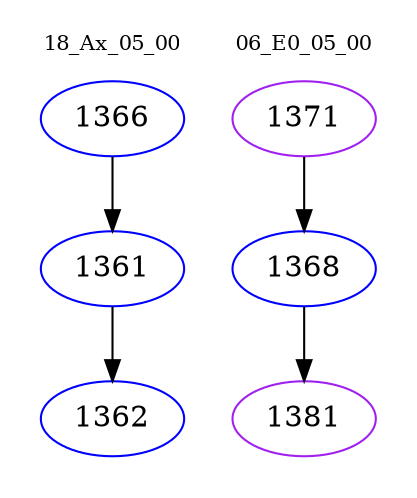 digraph{
subgraph cluster_0 {
color = white
label = "18_Ax_05_00";
fontsize=10;
T0_1366 [label="1366", color="blue"]
T0_1366 -> T0_1361 [color="black"]
T0_1361 [label="1361", color="blue"]
T0_1361 -> T0_1362 [color="black"]
T0_1362 [label="1362", color="blue"]
}
subgraph cluster_1 {
color = white
label = "06_E0_05_00";
fontsize=10;
T1_1371 [label="1371", color="purple"]
T1_1371 -> T1_1368 [color="black"]
T1_1368 [label="1368", color="blue"]
T1_1368 -> T1_1381 [color="black"]
T1_1381 [label="1381", color="purple"]
}
}
